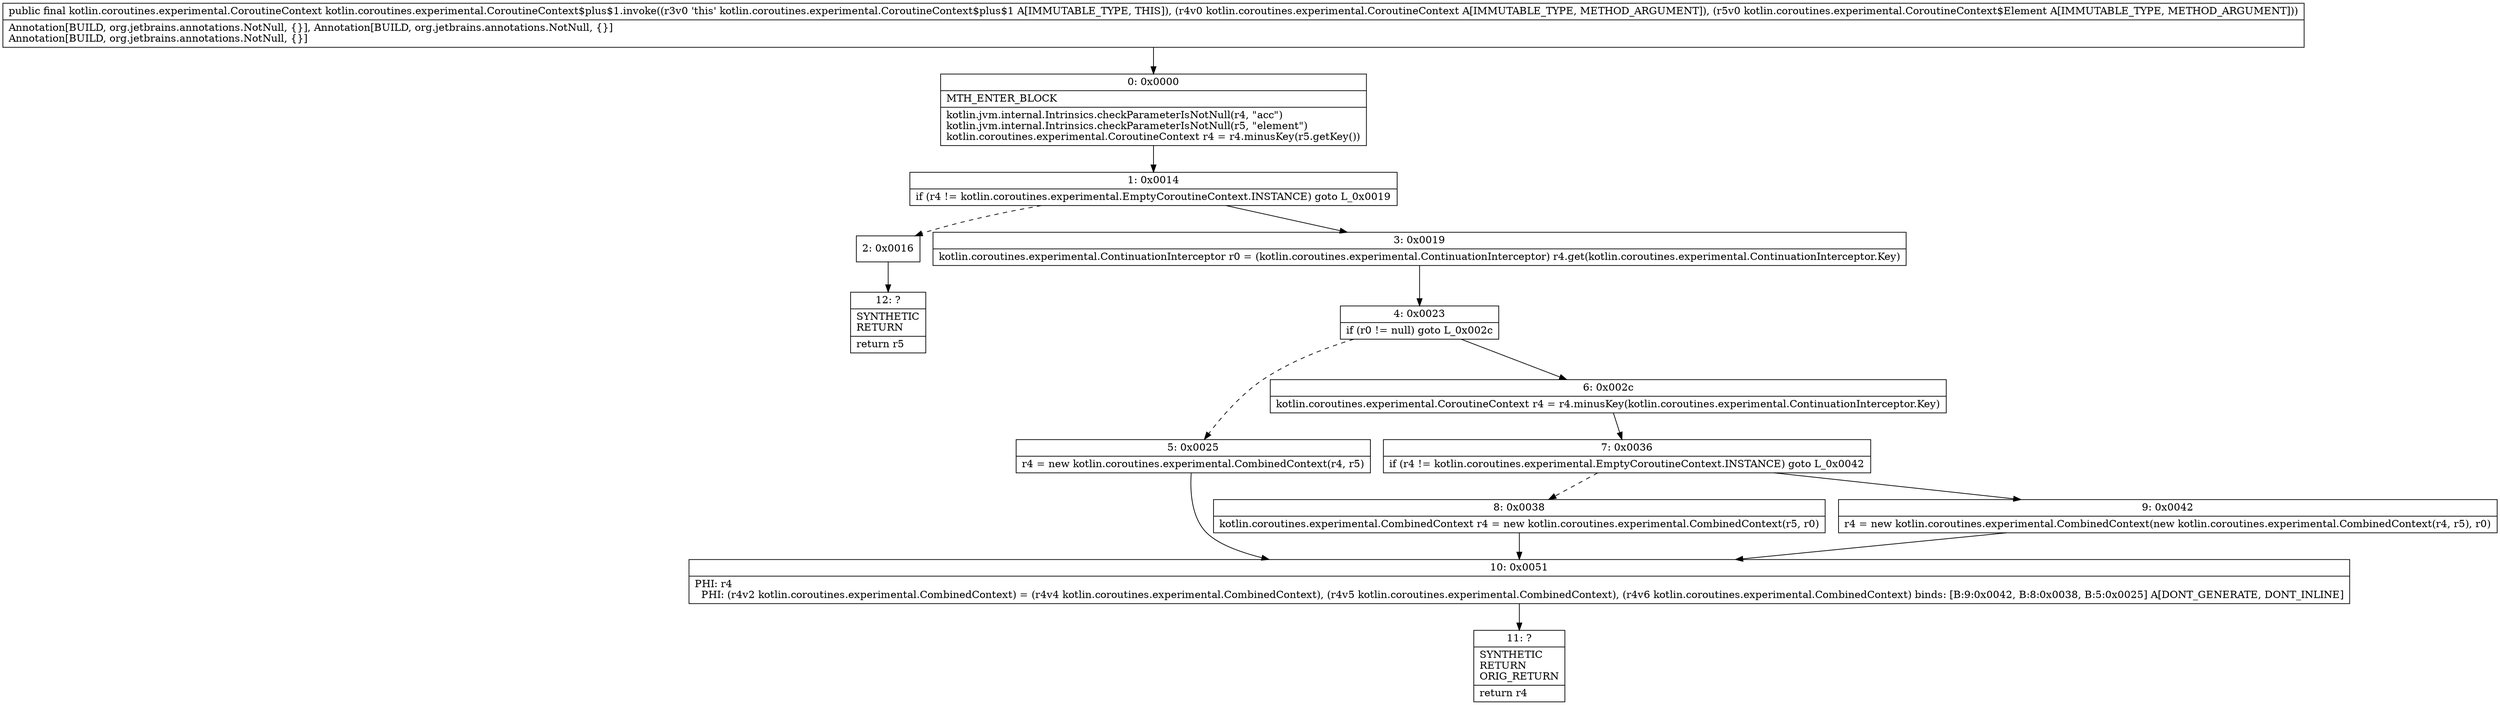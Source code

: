 digraph "CFG forkotlin.coroutines.experimental.CoroutineContext$plus$1.invoke(Lkotlin\/coroutines\/experimental\/CoroutineContext;Lkotlin\/coroutines\/experimental\/CoroutineContext$Element;)Lkotlin\/coroutines\/experimental\/CoroutineContext;" {
Node_0 [shape=record,label="{0\:\ 0x0000|MTH_ENTER_BLOCK\l|kotlin.jvm.internal.Intrinsics.checkParameterIsNotNull(r4, \"acc\")\lkotlin.jvm.internal.Intrinsics.checkParameterIsNotNull(r5, \"element\")\lkotlin.coroutines.experimental.CoroutineContext r4 = r4.minusKey(r5.getKey())\l}"];
Node_1 [shape=record,label="{1\:\ 0x0014|if (r4 != kotlin.coroutines.experimental.EmptyCoroutineContext.INSTANCE) goto L_0x0019\l}"];
Node_2 [shape=record,label="{2\:\ 0x0016}"];
Node_3 [shape=record,label="{3\:\ 0x0019|kotlin.coroutines.experimental.ContinuationInterceptor r0 = (kotlin.coroutines.experimental.ContinuationInterceptor) r4.get(kotlin.coroutines.experimental.ContinuationInterceptor.Key)\l}"];
Node_4 [shape=record,label="{4\:\ 0x0023|if (r0 != null) goto L_0x002c\l}"];
Node_5 [shape=record,label="{5\:\ 0x0025|r4 = new kotlin.coroutines.experimental.CombinedContext(r4, r5)\l}"];
Node_6 [shape=record,label="{6\:\ 0x002c|kotlin.coroutines.experimental.CoroutineContext r4 = r4.minusKey(kotlin.coroutines.experimental.ContinuationInterceptor.Key)\l}"];
Node_7 [shape=record,label="{7\:\ 0x0036|if (r4 != kotlin.coroutines.experimental.EmptyCoroutineContext.INSTANCE) goto L_0x0042\l}"];
Node_8 [shape=record,label="{8\:\ 0x0038|kotlin.coroutines.experimental.CombinedContext r4 = new kotlin.coroutines.experimental.CombinedContext(r5, r0)\l}"];
Node_9 [shape=record,label="{9\:\ 0x0042|r4 = new kotlin.coroutines.experimental.CombinedContext(new kotlin.coroutines.experimental.CombinedContext(r4, r5), r0)\l}"];
Node_10 [shape=record,label="{10\:\ 0x0051|PHI: r4 \l  PHI: (r4v2 kotlin.coroutines.experimental.CombinedContext) = (r4v4 kotlin.coroutines.experimental.CombinedContext), (r4v5 kotlin.coroutines.experimental.CombinedContext), (r4v6 kotlin.coroutines.experimental.CombinedContext) binds: [B:9:0x0042, B:8:0x0038, B:5:0x0025] A[DONT_GENERATE, DONT_INLINE]\l}"];
Node_11 [shape=record,label="{11\:\ ?|SYNTHETIC\lRETURN\lORIG_RETURN\l|return r4\l}"];
Node_12 [shape=record,label="{12\:\ ?|SYNTHETIC\lRETURN\l|return r5\l}"];
MethodNode[shape=record,label="{public final kotlin.coroutines.experimental.CoroutineContext kotlin.coroutines.experimental.CoroutineContext$plus$1.invoke((r3v0 'this' kotlin.coroutines.experimental.CoroutineContext$plus$1 A[IMMUTABLE_TYPE, THIS]), (r4v0 kotlin.coroutines.experimental.CoroutineContext A[IMMUTABLE_TYPE, METHOD_ARGUMENT]), (r5v0 kotlin.coroutines.experimental.CoroutineContext$Element A[IMMUTABLE_TYPE, METHOD_ARGUMENT]))  | Annotation[BUILD, org.jetbrains.annotations.NotNull, \{\}], Annotation[BUILD, org.jetbrains.annotations.NotNull, \{\}]\lAnnotation[BUILD, org.jetbrains.annotations.NotNull, \{\}]\l}"];
MethodNode -> Node_0;
Node_0 -> Node_1;
Node_1 -> Node_2[style=dashed];
Node_1 -> Node_3;
Node_2 -> Node_12;
Node_3 -> Node_4;
Node_4 -> Node_5[style=dashed];
Node_4 -> Node_6;
Node_5 -> Node_10;
Node_6 -> Node_7;
Node_7 -> Node_8[style=dashed];
Node_7 -> Node_9;
Node_8 -> Node_10;
Node_9 -> Node_10;
Node_10 -> Node_11;
}

